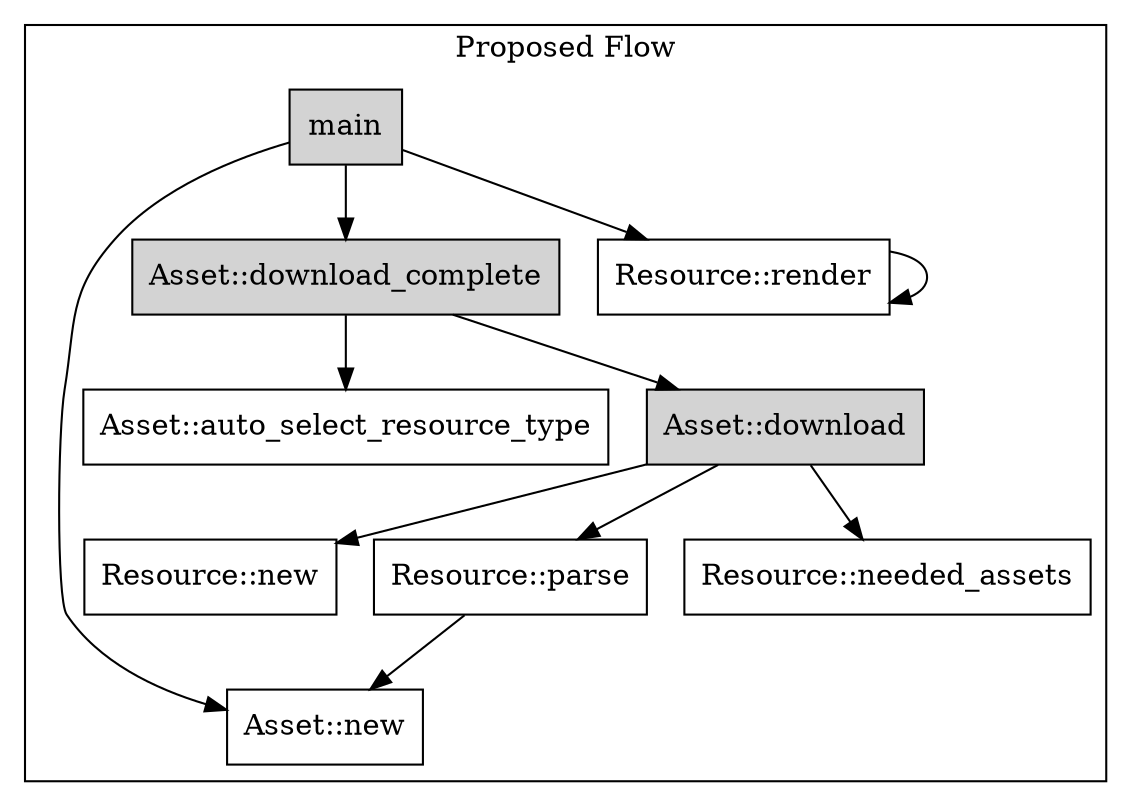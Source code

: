 digraph Current {
    node[shape="box"];

    subgraph cluster0 {
        label = "Proposed Flow"

        main [style=filled]
        "Asset::new"
        "Asset::download_complete" [style=filled]
        "Asset::auto_select_resource_type"
        "Asset::download" [style=filled]
        main -> "Asset::new";
        main -> "Asset::download_complete";
        "Asset::download_complete" -> "Asset::auto_select_resource_type";
        "Asset::download_complete" -> "Asset::download";
        "Asset::download" -> "Resource::new";
        "Asset::download" -> "Resource::parse";
        "Asset::download" -> "Resource::needed_assets";
        main -> "Resource::render"
        "Resource::render" -> "Resource::render"
        "Resource::parse" -> "Asset::new";
    }
}
